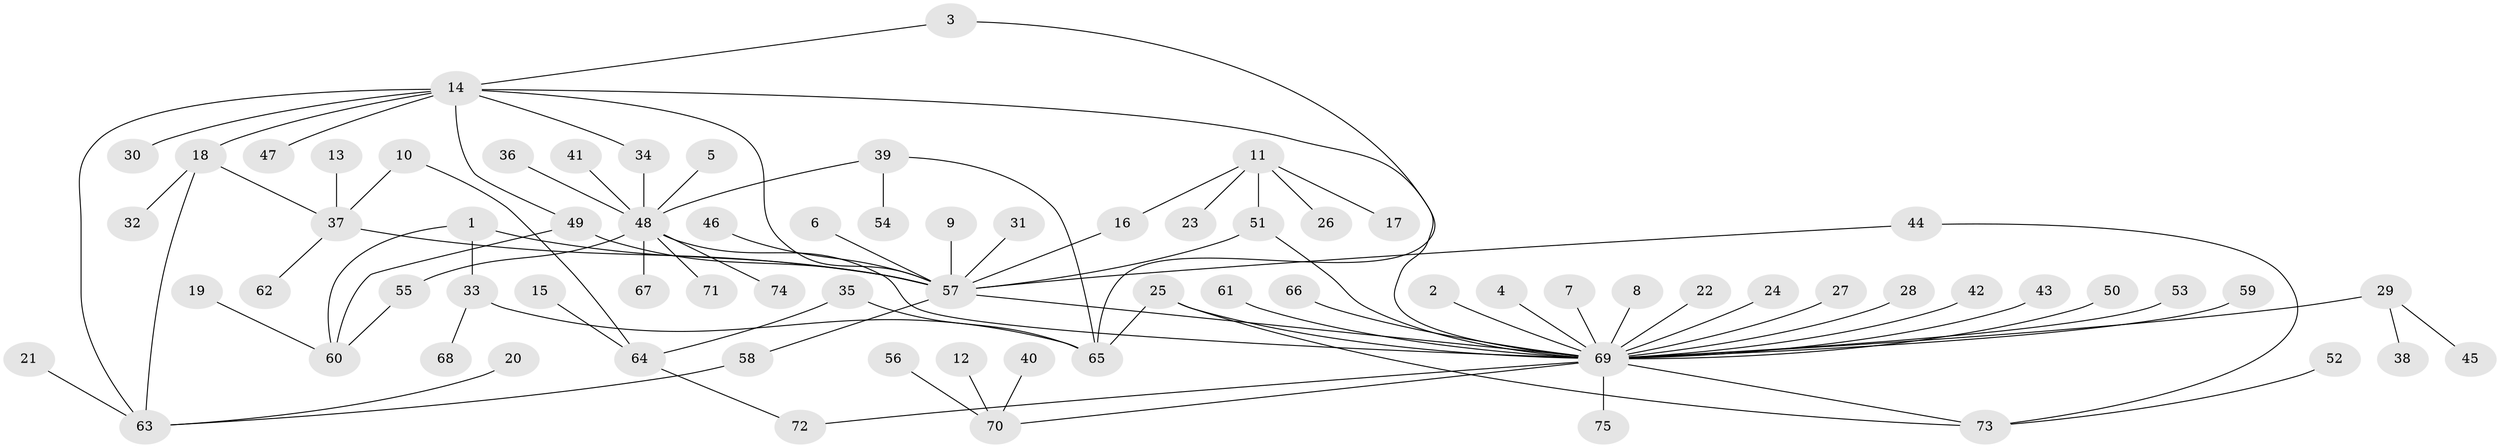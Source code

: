 // original degree distribution, {32: 0.006802721088435374, 3: 0.1292517006802721, 11: 0.006802721088435374, 17: 0.006802721088435374, 2: 0.1564625850340136, 12: 0.006802721088435374, 7: 0.013605442176870748, 1: 0.5986394557823129, 6: 0.047619047619047616, 5: 0.006802721088435374, 4: 0.02040816326530612}
// Generated by graph-tools (version 1.1) at 2025/01/03/09/25 03:01:41]
// undirected, 75 vertices, 91 edges
graph export_dot {
graph [start="1"]
  node [color=gray90,style=filled];
  1;
  2;
  3;
  4;
  5;
  6;
  7;
  8;
  9;
  10;
  11;
  12;
  13;
  14;
  15;
  16;
  17;
  18;
  19;
  20;
  21;
  22;
  23;
  24;
  25;
  26;
  27;
  28;
  29;
  30;
  31;
  32;
  33;
  34;
  35;
  36;
  37;
  38;
  39;
  40;
  41;
  42;
  43;
  44;
  45;
  46;
  47;
  48;
  49;
  50;
  51;
  52;
  53;
  54;
  55;
  56;
  57;
  58;
  59;
  60;
  61;
  62;
  63;
  64;
  65;
  66;
  67;
  68;
  69;
  70;
  71;
  72;
  73;
  74;
  75;
  1 -- 33 [weight=1.0];
  1 -- 57 [weight=1.0];
  1 -- 60 [weight=1.0];
  2 -- 69 [weight=1.0];
  3 -- 14 [weight=1.0];
  3 -- 65 [weight=1.0];
  4 -- 69 [weight=1.0];
  5 -- 48 [weight=1.0];
  6 -- 57 [weight=1.0];
  7 -- 69 [weight=1.0];
  8 -- 69 [weight=1.0];
  9 -- 57 [weight=1.0];
  10 -- 37 [weight=1.0];
  10 -- 64 [weight=1.0];
  11 -- 16 [weight=1.0];
  11 -- 17 [weight=1.0];
  11 -- 23 [weight=1.0];
  11 -- 26 [weight=1.0];
  11 -- 51 [weight=1.0];
  12 -- 70 [weight=1.0];
  13 -- 37 [weight=1.0];
  14 -- 18 [weight=1.0];
  14 -- 30 [weight=1.0];
  14 -- 34 [weight=1.0];
  14 -- 47 [weight=1.0];
  14 -- 49 [weight=1.0];
  14 -- 57 [weight=1.0];
  14 -- 63 [weight=1.0];
  14 -- 69 [weight=1.0];
  15 -- 64 [weight=1.0];
  16 -- 57 [weight=1.0];
  18 -- 32 [weight=1.0];
  18 -- 37 [weight=1.0];
  18 -- 63 [weight=1.0];
  19 -- 60 [weight=1.0];
  20 -- 63 [weight=1.0];
  21 -- 63 [weight=1.0];
  22 -- 69 [weight=1.0];
  24 -- 69 [weight=1.0];
  25 -- 65 [weight=1.0];
  25 -- 69 [weight=1.0];
  25 -- 73 [weight=1.0];
  27 -- 69 [weight=1.0];
  28 -- 69 [weight=1.0];
  29 -- 38 [weight=1.0];
  29 -- 45 [weight=1.0];
  29 -- 69 [weight=2.0];
  31 -- 57 [weight=1.0];
  33 -- 65 [weight=1.0];
  33 -- 68 [weight=1.0];
  34 -- 48 [weight=1.0];
  35 -- 64 [weight=1.0];
  35 -- 65 [weight=1.0];
  36 -- 48 [weight=1.0];
  37 -- 57 [weight=1.0];
  37 -- 62 [weight=1.0];
  39 -- 48 [weight=1.0];
  39 -- 54 [weight=1.0];
  39 -- 65 [weight=1.0];
  40 -- 70 [weight=1.0];
  41 -- 48 [weight=1.0];
  42 -- 69 [weight=1.0];
  43 -- 69 [weight=1.0];
  44 -- 57 [weight=1.0];
  44 -- 73 [weight=1.0];
  46 -- 57 [weight=1.0];
  48 -- 55 [weight=1.0];
  48 -- 67 [weight=1.0];
  48 -- 69 [weight=1.0];
  48 -- 71 [weight=1.0];
  48 -- 74 [weight=1.0];
  49 -- 57 [weight=1.0];
  49 -- 60 [weight=1.0];
  50 -- 69 [weight=1.0];
  51 -- 57 [weight=1.0];
  51 -- 69 [weight=2.0];
  52 -- 73 [weight=1.0];
  53 -- 69 [weight=1.0];
  55 -- 60 [weight=1.0];
  56 -- 70 [weight=1.0];
  57 -- 58 [weight=1.0];
  57 -- 69 [weight=1.0];
  58 -- 63 [weight=1.0];
  59 -- 69 [weight=1.0];
  61 -- 69 [weight=1.0];
  64 -- 72 [weight=1.0];
  66 -- 69 [weight=1.0];
  69 -- 70 [weight=1.0];
  69 -- 72 [weight=1.0];
  69 -- 73 [weight=1.0];
  69 -- 75 [weight=1.0];
}
